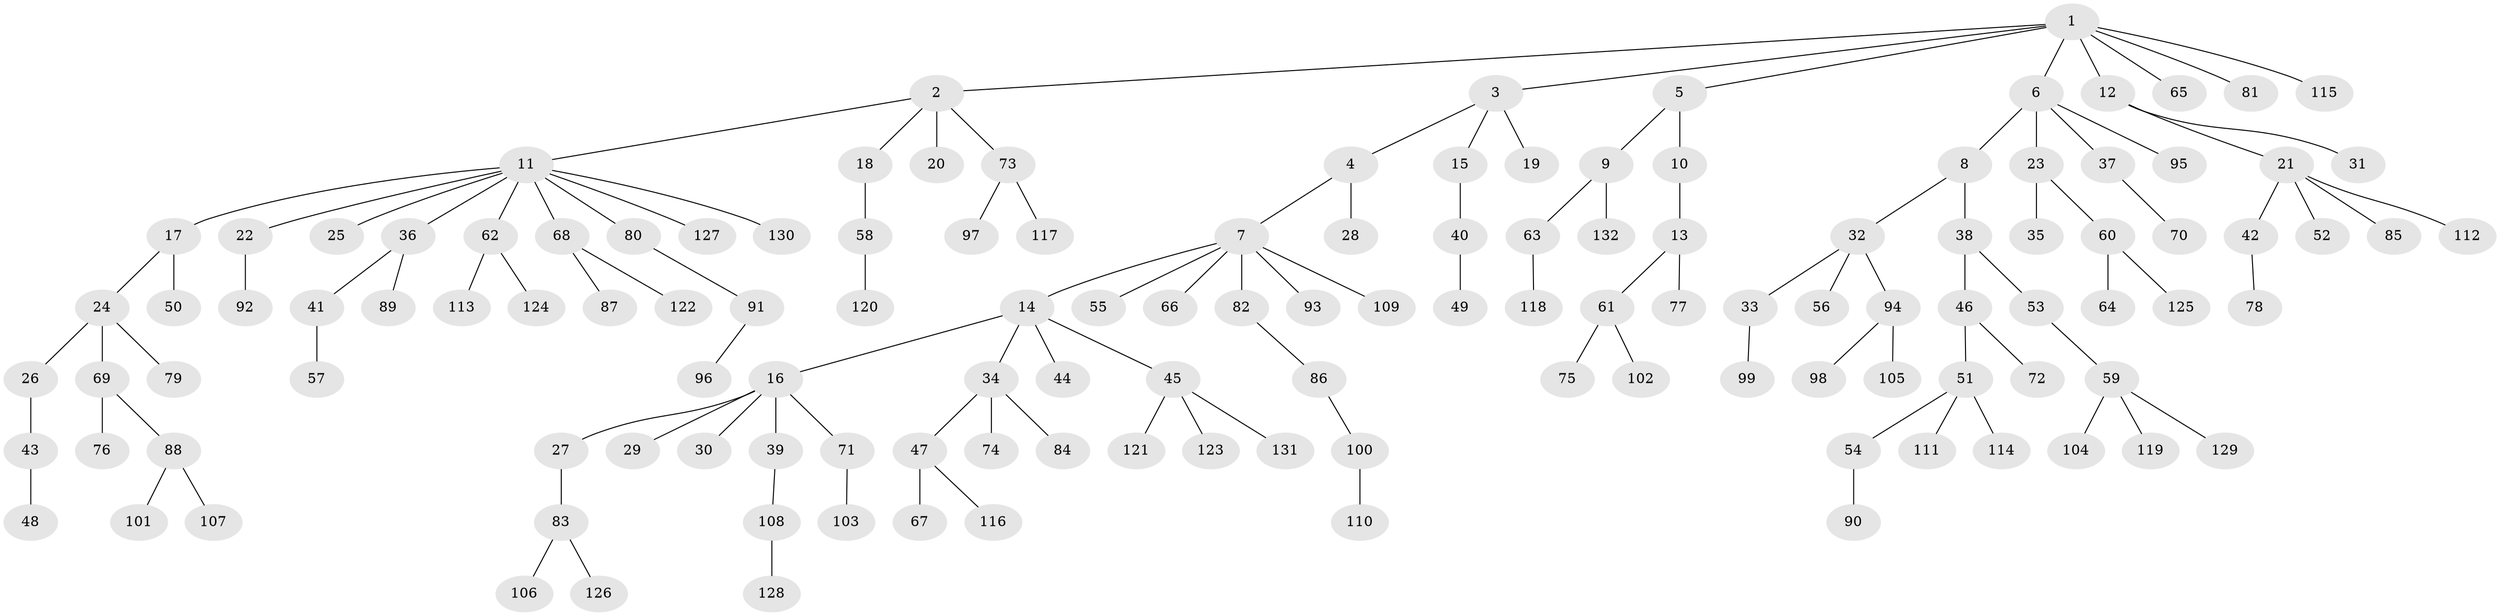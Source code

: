 // Generated by graph-tools (version 1.1) at 2025/53/03/09/25 04:53:34]
// undirected, 132 vertices, 131 edges
graph export_dot {
graph [start="1"]
  node [color=gray90,style=filled];
  1;
  2;
  3;
  4;
  5;
  6;
  7;
  8;
  9;
  10;
  11;
  12;
  13;
  14;
  15;
  16;
  17;
  18;
  19;
  20;
  21;
  22;
  23;
  24;
  25;
  26;
  27;
  28;
  29;
  30;
  31;
  32;
  33;
  34;
  35;
  36;
  37;
  38;
  39;
  40;
  41;
  42;
  43;
  44;
  45;
  46;
  47;
  48;
  49;
  50;
  51;
  52;
  53;
  54;
  55;
  56;
  57;
  58;
  59;
  60;
  61;
  62;
  63;
  64;
  65;
  66;
  67;
  68;
  69;
  70;
  71;
  72;
  73;
  74;
  75;
  76;
  77;
  78;
  79;
  80;
  81;
  82;
  83;
  84;
  85;
  86;
  87;
  88;
  89;
  90;
  91;
  92;
  93;
  94;
  95;
  96;
  97;
  98;
  99;
  100;
  101;
  102;
  103;
  104;
  105;
  106;
  107;
  108;
  109;
  110;
  111;
  112;
  113;
  114;
  115;
  116;
  117;
  118;
  119;
  120;
  121;
  122;
  123;
  124;
  125;
  126;
  127;
  128;
  129;
  130;
  131;
  132;
  1 -- 2;
  1 -- 3;
  1 -- 5;
  1 -- 6;
  1 -- 12;
  1 -- 65;
  1 -- 81;
  1 -- 115;
  2 -- 11;
  2 -- 18;
  2 -- 20;
  2 -- 73;
  3 -- 4;
  3 -- 15;
  3 -- 19;
  4 -- 7;
  4 -- 28;
  5 -- 9;
  5 -- 10;
  6 -- 8;
  6 -- 23;
  6 -- 37;
  6 -- 95;
  7 -- 14;
  7 -- 55;
  7 -- 66;
  7 -- 82;
  7 -- 93;
  7 -- 109;
  8 -- 32;
  8 -- 38;
  9 -- 63;
  9 -- 132;
  10 -- 13;
  11 -- 17;
  11 -- 22;
  11 -- 25;
  11 -- 36;
  11 -- 62;
  11 -- 68;
  11 -- 80;
  11 -- 127;
  11 -- 130;
  12 -- 21;
  12 -- 31;
  13 -- 61;
  13 -- 77;
  14 -- 16;
  14 -- 34;
  14 -- 44;
  14 -- 45;
  15 -- 40;
  16 -- 27;
  16 -- 29;
  16 -- 30;
  16 -- 39;
  16 -- 71;
  17 -- 24;
  17 -- 50;
  18 -- 58;
  21 -- 42;
  21 -- 52;
  21 -- 85;
  21 -- 112;
  22 -- 92;
  23 -- 35;
  23 -- 60;
  24 -- 26;
  24 -- 69;
  24 -- 79;
  26 -- 43;
  27 -- 83;
  32 -- 33;
  32 -- 56;
  32 -- 94;
  33 -- 99;
  34 -- 47;
  34 -- 74;
  34 -- 84;
  36 -- 41;
  36 -- 89;
  37 -- 70;
  38 -- 46;
  38 -- 53;
  39 -- 108;
  40 -- 49;
  41 -- 57;
  42 -- 78;
  43 -- 48;
  45 -- 121;
  45 -- 123;
  45 -- 131;
  46 -- 51;
  46 -- 72;
  47 -- 67;
  47 -- 116;
  51 -- 54;
  51 -- 111;
  51 -- 114;
  53 -- 59;
  54 -- 90;
  58 -- 120;
  59 -- 104;
  59 -- 119;
  59 -- 129;
  60 -- 64;
  60 -- 125;
  61 -- 75;
  61 -- 102;
  62 -- 113;
  62 -- 124;
  63 -- 118;
  68 -- 87;
  68 -- 122;
  69 -- 76;
  69 -- 88;
  71 -- 103;
  73 -- 97;
  73 -- 117;
  80 -- 91;
  82 -- 86;
  83 -- 106;
  83 -- 126;
  86 -- 100;
  88 -- 101;
  88 -- 107;
  91 -- 96;
  94 -- 98;
  94 -- 105;
  100 -- 110;
  108 -- 128;
}
